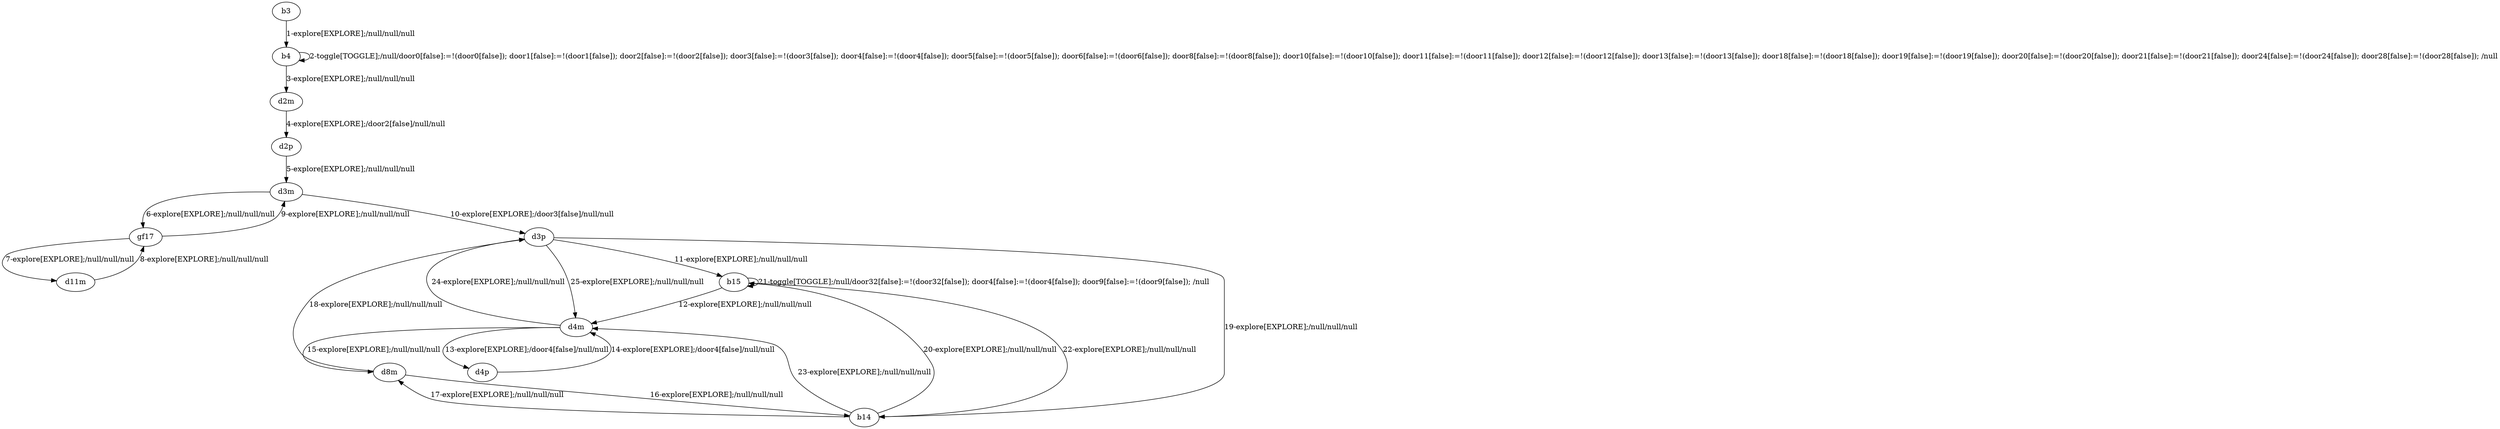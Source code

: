 # Total number of goals covered by this test: 1
# d4p --> d4m

digraph g {
"b3" -> "b4" [label = "1-explore[EXPLORE];/null/null/null"];
"b4" -> "b4" [label = "2-toggle[TOGGLE];/null/door0[false]:=!(door0[false]); door1[false]:=!(door1[false]); door2[false]:=!(door2[false]); door3[false]:=!(door3[false]); door4[false]:=!(door4[false]); door5[false]:=!(door5[false]); door6[false]:=!(door6[false]); door8[false]:=!(door8[false]); door10[false]:=!(door10[false]); door11[false]:=!(door11[false]); door12[false]:=!(door12[false]); door13[false]:=!(door13[false]); door18[false]:=!(door18[false]); door19[false]:=!(door19[false]); door20[false]:=!(door20[false]); door21[false]:=!(door21[false]); door24[false]:=!(door24[false]); door28[false]:=!(door28[false]); /null"];
"b4" -> "d2m" [label = "3-explore[EXPLORE];/null/null/null"];
"d2m" -> "d2p" [label = "4-explore[EXPLORE];/door2[false]/null/null"];
"d2p" -> "d3m" [label = "5-explore[EXPLORE];/null/null/null"];
"d3m" -> "gf17" [label = "6-explore[EXPLORE];/null/null/null"];
"gf17" -> "d11m" [label = "7-explore[EXPLORE];/null/null/null"];
"d11m" -> "gf17" [label = "8-explore[EXPLORE];/null/null/null"];
"gf17" -> "d3m" [label = "9-explore[EXPLORE];/null/null/null"];
"d3m" -> "d3p" [label = "10-explore[EXPLORE];/door3[false]/null/null"];
"d3p" -> "b15" [label = "11-explore[EXPLORE];/null/null/null"];
"b15" -> "d4m" [label = "12-explore[EXPLORE];/null/null/null"];
"d4m" -> "d4p" [label = "13-explore[EXPLORE];/door4[false]/null/null"];
"d4p" -> "d4m" [label = "14-explore[EXPLORE];/door4[false]/null/null"];
"d4m" -> "d8m" [label = "15-explore[EXPLORE];/null/null/null"];
"d8m" -> "b14" [label = "16-explore[EXPLORE];/null/null/null"];
"b14" -> "d8m" [label = "17-explore[EXPLORE];/null/null/null"];
"d8m" -> "d3p" [label = "18-explore[EXPLORE];/null/null/null"];
"d3p" -> "b14" [label = "19-explore[EXPLORE];/null/null/null"];
"b14" -> "b15" [label = "20-explore[EXPLORE];/null/null/null"];
"b15" -> "b15" [label = "21-toggle[TOGGLE];/null/door32[false]:=!(door32[false]); door4[false]:=!(door4[false]); door9[false]:=!(door9[false]); /null"];
"b15" -> "b14" [label = "22-explore[EXPLORE];/null/null/null"];
"b14" -> "d4m" [label = "23-explore[EXPLORE];/null/null/null"];
"d4m" -> "d3p" [label = "24-explore[EXPLORE];/null/null/null"];
"d3p" -> "d4m" [label = "25-explore[EXPLORE];/null/null/null"];
}